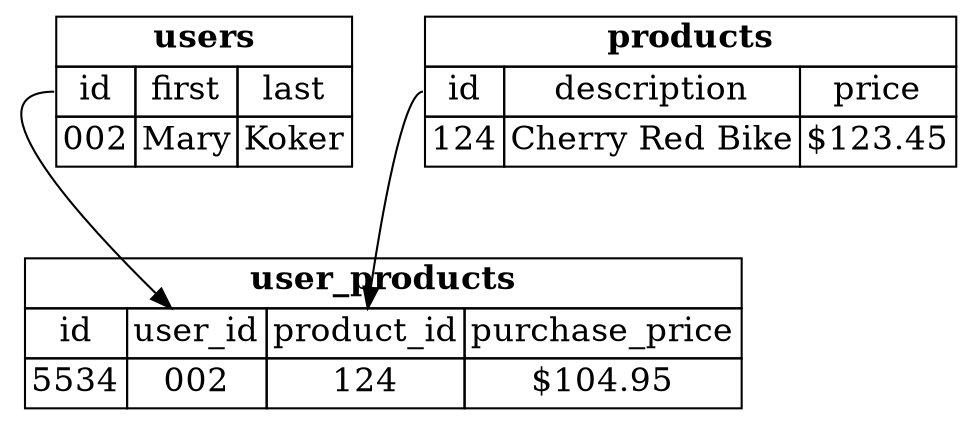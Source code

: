 
digraph g {
node [
fontsize = "16"
shape = "ellipse"
];
edge [
];
"users" [
label =<
<table border="0" cellborder="1" cellspacing="0">
  <tr><td colspan="3"><b>users</b></td></tr>
  <tr><td port="f0">id</td><td port="f1">first</td><td port="f2">last</td></tr>
  <tr><td>002</td><td port="f1">Mary</td><td port="f2">Koker</td></tr>
  </table>>
shape = "none"
];
"products" [
label =<
<table border="0" cellborder="1" cellspacing="0">
  <tr><td colspan="3"><b>products</b></td></tr>
  <tr><td port="f0">id</td><td port="f1">description</td><td port="f2">price</td></tr>
  <tr><td>124</td><td port="f1">Cherry Red Bike</td><td port="f2">$123.45</td></tr>
  </table>>
shape = "none"
];
"user_products" [
label =<
<table border="0" cellborder="1" cellspacing="0">
  <tr><td colspan="5"><b>user_products</b></td></tr>
  <tr><td>id</td><td port="f1">user_id</td><td port="f2">product_id</td><td>purchase_price</td></tr>
  <tr><td>5534</td><td port="f1">002</td><td port="f2">124</td><td>$104.95</td></tr>
  </table>>
shape = "none"
];
"users":f0 -> "user_products":f1 [
];
"products":f0 -> "user_products":f2 [
];
}
